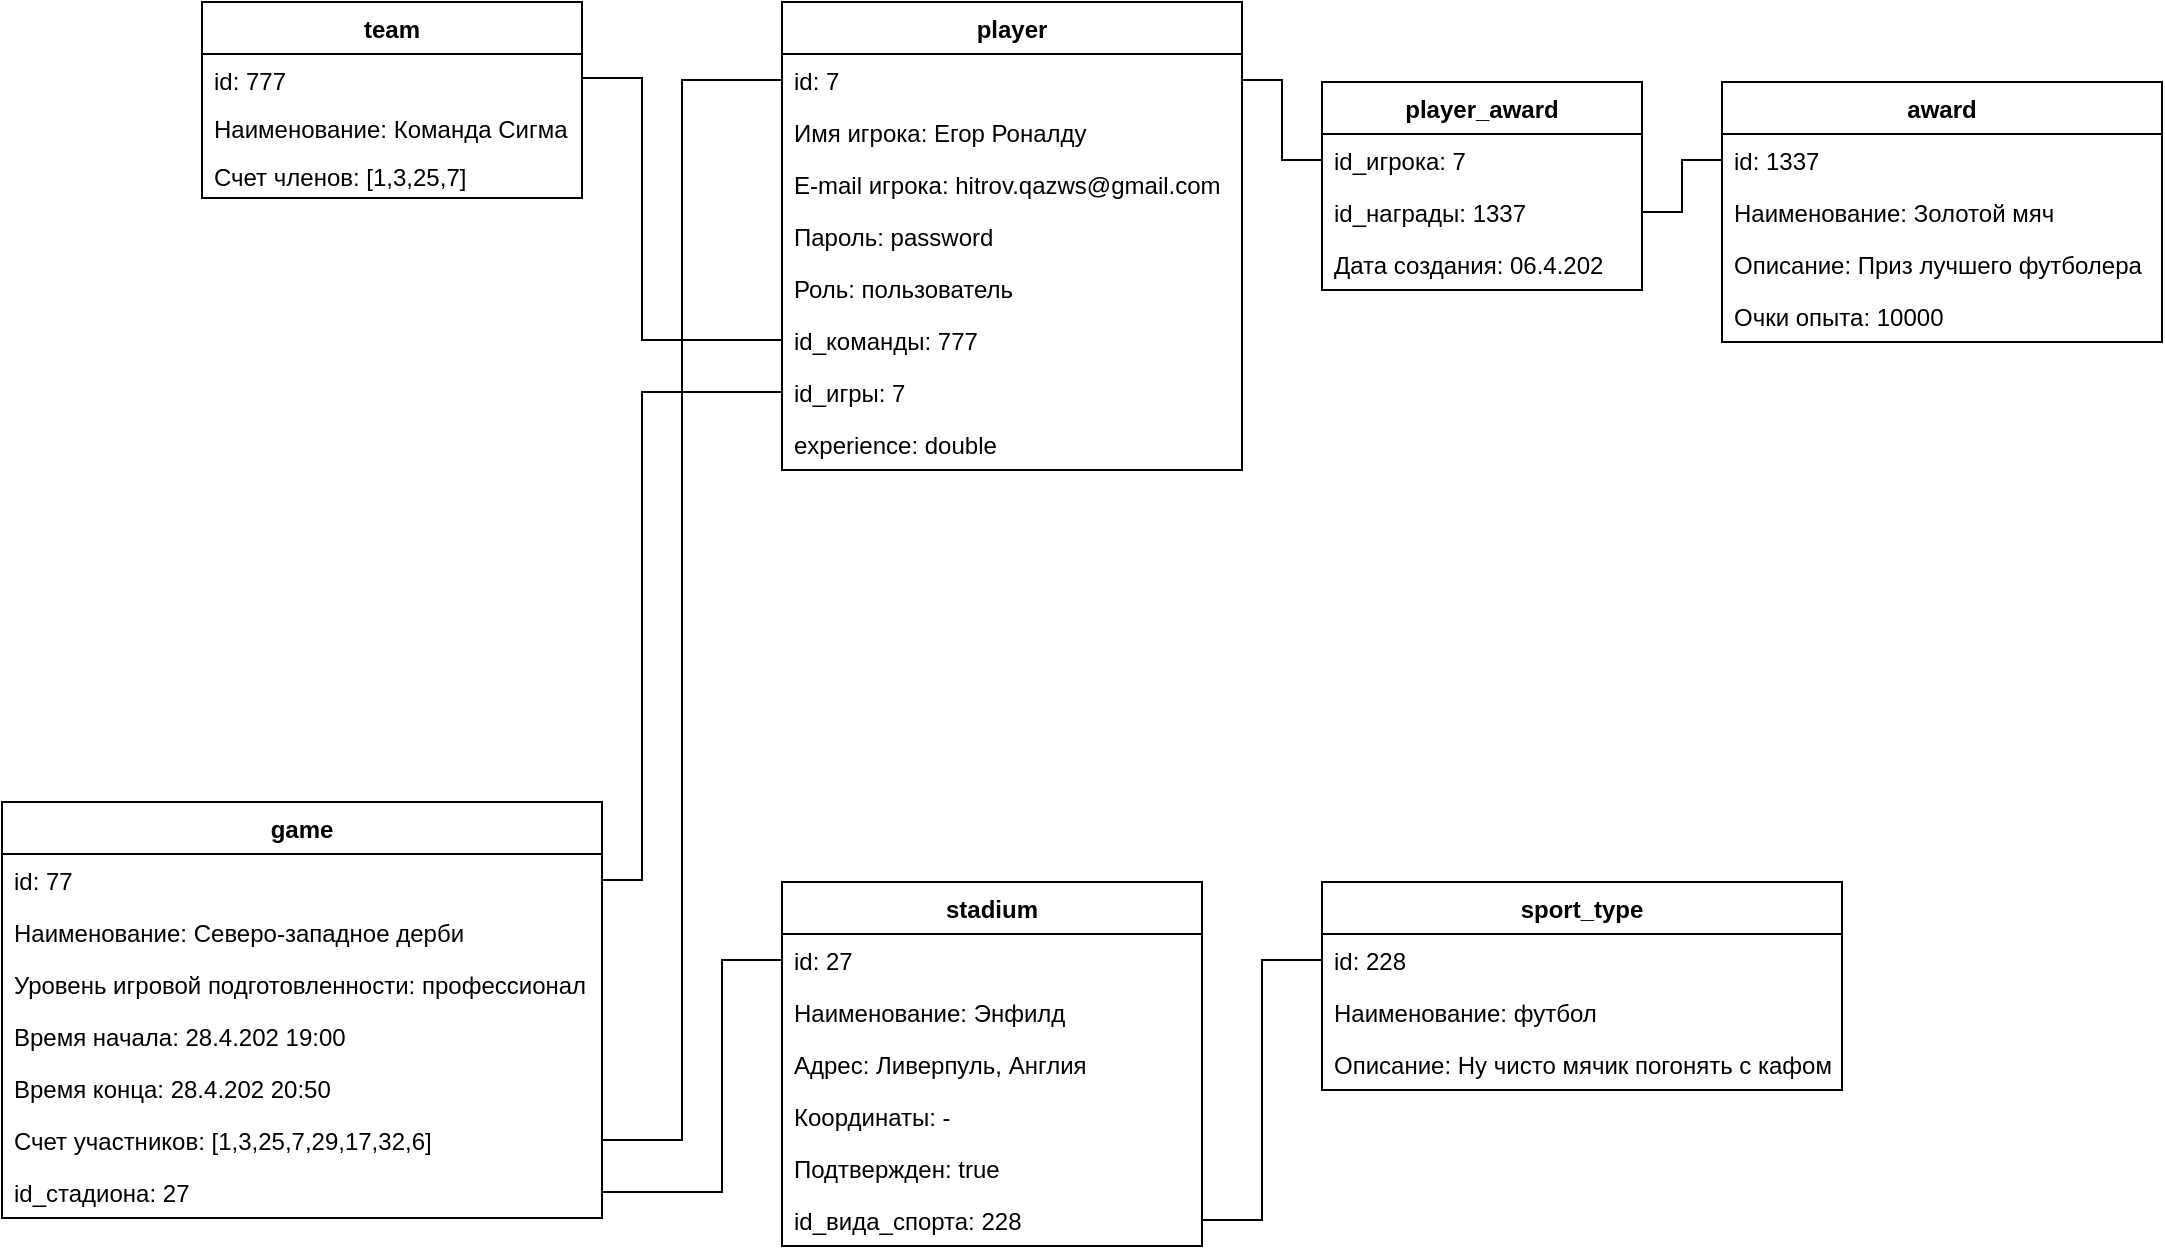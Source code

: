 <mxfile version="16.0.2" type="device"><diagram id="tv_nKYTSOmXBUH3zBbuu" name="Страница 1"><mxGraphModel dx="1160" dy="911" grid="0" gridSize="10" guides="1" tooltips="1" connect="1" arrows="1" fold="1" page="1" pageScale="1" pageWidth="1100" pageHeight="850" math="0" shadow="0"><root><mxCell id="0"/><mxCell id="1" parent="0"/><mxCell id="_urTtgGvDca7iRcME1x1-9" value="player" style="swimlane;fontStyle=1;align=center;verticalAlign=top;childLayout=stackLayout;horizontal=1;startSize=26;horizontalStack=0;resizeParent=1;resizeParentMax=0;resizeLast=0;collapsible=1;marginBottom=0;" parent="1" vertex="1"><mxGeometry x="400" y="50" width="230" height="234" as="geometry"/></mxCell><mxCell id="_urTtgGvDca7iRcME1x1-10" value="id: 7" style="text;strokeColor=none;fillColor=none;align=left;verticalAlign=top;spacingLeft=4;spacingRight=4;overflow=hidden;rotatable=0;points=[[0,0.5],[1,0.5]];portConstraint=eastwest;" parent="_urTtgGvDca7iRcME1x1-9" vertex="1"><mxGeometry y="26" width="230" height="26" as="geometry"/></mxCell><mxCell id="_urTtgGvDca7iRcME1x1-12" value="Имя игрока: Егор Роналду" style="text;strokeColor=none;fillColor=none;align=left;verticalAlign=top;spacingLeft=4;spacingRight=4;overflow=hidden;rotatable=0;points=[[0,0.5],[1,0.5]];portConstraint=eastwest;" parent="_urTtgGvDca7iRcME1x1-9" vertex="1"><mxGeometry y="52" width="230" height="26" as="geometry"/></mxCell><mxCell id="_urTtgGvDca7iRcME1x1-43" value="E-mail игрока: hitrov.qazws@gmail.com" style="text;strokeColor=none;fillColor=none;align=left;verticalAlign=top;spacingLeft=4;spacingRight=4;overflow=hidden;rotatable=0;points=[[0,0.5],[1,0.5]];portConstraint=eastwest;" parent="_urTtgGvDca7iRcME1x1-9" vertex="1"><mxGeometry y="78" width="230" height="26" as="geometry"/></mxCell><mxCell id="_urTtgGvDca7iRcME1x1-44" value="Пароль: password" style="text;strokeColor=none;fillColor=none;align=left;verticalAlign=top;spacingLeft=4;spacingRight=4;overflow=hidden;rotatable=0;points=[[0,0.5],[1,0.5]];portConstraint=eastwest;" parent="_urTtgGvDca7iRcME1x1-9" vertex="1"><mxGeometry y="104" width="230" height="26" as="geometry"/></mxCell><mxCell id="_urTtgGvDca7iRcME1x1-45" value="Роль: пользователь" style="text;strokeColor=none;fillColor=none;align=left;verticalAlign=top;spacingLeft=4;spacingRight=4;overflow=hidden;rotatable=0;points=[[0,0.5],[1,0.5]];portConstraint=eastwest;" parent="_urTtgGvDca7iRcME1x1-9" vertex="1"><mxGeometry y="130" width="230" height="26" as="geometry"/></mxCell><mxCell id="_urTtgGvDca7iRcME1x1-46" value="id_команды: 777" style="text;strokeColor=none;fillColor=none;align=left;verticalAlign=top;spacingLeft=4;spacingRight=4;overflow=hidden;rotatable=0;points=[[0,0.5],[1,0.5]];portConstraint=eastwest;" parent="_urTtgGvDca7iRcME1x1-9" vertex="1"><mxGeometry y="156" width="230" height="26" as="geometry"/></mxCell><mxCell id="0jzDHgcuqHG29r2jUEvq-44" value="id_игры: 7" style="text;strokeColor=none;fillColor=none;align=left;verticalAlign=top;spacingLeft=4;spacingRight=4;overflow=hidden;rotatable=0;points=[[0,0.5],[1,0.5]];portConstraint=eastwest;" vertex="1" parent="_urTtgGvDca7iRcME1x1-9"><mxGeometry y="182" width="230" height="26" as="geometry"/></mxCell><mxCell id="_urTtgGvDca7iRcME1x1-48" value="experience: double" style="text;strokeColor=none;fillColor=none;align=left;verticalAlign=top;spacingLeft=4;spacingRight=4;overflow=hidden;rotatable=0;points=[[0,0.5],[1,0.5]];portConstraint=eastwest;" parent="_urTtgGvDca7iRcME1x1-9" vertex="1"><mxGeometry y="208" width="230" height="26" as="geometry"/></mxCell><mxCell id="_urTtgGvDca7iRcME1x1-13" value="award" style="swimlane;fontStyle=1;align=center;verticalAlign=top;childLayout=stackLayout;horizontal=1;startSize=26;horizontalStack=0;resizeParent=1;resizeParentMax=0;resizeLast=0;collapsible=1;marginBottom=0;" parent="1" vertex="1"><mxGeometry x="870" y="90" width="220" height="130" as="geometry"/></mxCell><mxCell id="_urTtgGvDca7iRcME1x1-14" value="id: 1337" style="text;strokeColor=none;fillColor=none;align=left;verticalAlign=top;spacingLeft=4;spacingRight=4;overflow=hidden;rotatable=0;points=[[0,0.5],[1,0.5]];portConstraint=eastwest;" parent="_urTtgGvDca7iRcME1x1-13" vertex="1"><mxGeometry y="26" width="220" height="26" as="geometry"/></mxCell><mxCell id="0jzDHgcuqHG29r2jUEvq-15" value="Наименование: Золотой мяч" style="text;strokeColor=none;fillColor=none;align=left;verticalAlign=top;spacingLeft=4;spacingRight=4;overflow=hidden;rotatable=0;points=[[0,0.5],[1,0.5]];portConstraint=eastwest;" vertex="1" parent="_urTtgGvDca7iRcME1x1-13"><mxGeometry y="52" width="220" height="26" as="geometry"/></mxCell><mxCell id="0jzDHgcuqHG29r2jUEvq-16" value="Описание: Приз лучшего футболера" style="text;strokeColor=none;fillColor=none;align=left;verticalAlign=top;spacingLeft=4;spacingRight=4;overflow=hidden;rotatable=0;points=[[0,0.5],[1,0.5]];portConstraint=eastwest;" vertex="1" parent="_urTtgGvDca7iRcME1x1-13"><mxGeometry y="78" width="220" height="26" as="geometry"/></mxCell><mxCell id="0jzDHgcuqHG29r2jUEvq-17" value="Очки опыта: 10000" style="text;strokeColor=none;fillColor=none;align=left;verticalAlign=top;spacingLeft=4;spacingRight=4;overflow=hidden;rotatable=0;points=[[0,0.5],[1,0.5]];portConstraint=eastwest;" vertex="1" parent="_urTtgGvDca7iRcME1x1-13"><mxGeometry y="104" width="220" height="26" as="geometry"/></mxCell><mxCell id="_urTtgGvDca7iRcME1x1-17" value="team" style="swimlane;fontStyle=1;align=center;verticalAlign=top;childLayout=stackLayout;horizontal=1;startSize=26;horizontalStack=0;resizeParent=1;resizeParentMax=0;resizeLast=0;collapsible=1;marginBottom=0;" parent="1" vertex="1"><mxGeometry x="110" y="50" width="190" height="98" as="geometry"/></mxCell><mxCell id="_urTtgGvDca7iRcME1x1-18" value="id: 777" style="text;strokeColor=none;fillColor=none;align=left;verticalAlign=top;spacingLeft=4;spacingRight=4;overflow=hidden;rotatable=0;points=[[0,0.5],[1,0.5]];portConstraint=eastwest;" parent="_urTtgGvDca7iRcME1x1-17" vertex="1"><mxGeometry y="26" width="190" height="24" as="geometry"/></mxCell><mxCell id="_urTtgGvDca7iRcME1x1-38" value="Наименование: Команда Сигма" style="text;strokeColor=none;fillColor=none;align=left;verticalAlign=top;spacingLeft=4;spacingRight=4;overflow=hidden;rotatable=0;points=[[0,0.5],[1,0.5]];portConstraint=eastwest;" parent="_urTtgGvDca7iRcME1x1-17" vertex="1"><mxGeometry y="50" width="190" height="24" as="geometry"/></mxCell><mxCell id="_urTtgGvDca7iRcME1x1-39" value="Счет членов: [1,3,25,7]" style="text;strokeColor=none;fillColor=none;align=left;verticalAlign=top;spacingLeft=4;spacingRight=4;overflow=hidden;rotatable=0;points=[[0,0.5],[1,0.5]];portConstraint=eastwest;" parent="_urTtgGvDca7iRcME1x1-17" vertex="1"><mxGeometry y="74" width="190" height="24" as="geometry"/></mxCell><mxCell id="_urTtgGvDca7iRcME1x1-21" value="stadium" style="swimlane;fontStyle=1;align=center;verticalAlign=top;childLayout=stackLayout;horizontal=1;startSize=26;horizontalStack=0;resizeParent=1;resizeParentMax=0;resizeLast=0;collapsible=1;marginBottom=0;" parent="1" vertex="1"><mxGeometry x="400" y="490" width="210" height="182" as="geometry"/></mxCell><mxCell id="_urTtgGvDca7iRcME1x1-22" value="id: 27" style="text;strokeColor=none;fillColor=none;align=left;verticalAlign=top;spacingLeft=4;spacingRight=4;overflow=hidden;rotatable=0;points=[[0,0.5],[1,0.5]];portConstraint=eastwest;" parent="_urTtgGvDca7iRcME1x1-21" vertex="1"><mxGeometry y="26" width="210" height="26" as="geometry"/></mxCell><mxCell id="0jzDHgcuqHG29r2jUEvq-19" value="Наименование: Энфилд" style="text;strokeColor=none;fillColor=none;align=left;verticalAlign=top;spacingLeft=4;spacingRight=4;overflow=hidden;rotatable=0;points=[[0,0.5],[1,0.5]];portConstraint=eastwest;" vertex="1" parent="_urTtgGvDca7iRcME1x1-21"><mxGeometry y="52" width="210" height="26" as="geometry"/></mxCell><mxCell id="0jzDHgcuqHG29r2jUEvq-20" value="Адрес: Ливерпуль, Англия" style="text;strokeColor=none;fillColor=none;align=left;verticalAlign=top;spacingLeft=4;spacingRight=4;overflow=hidden;rotatable=0;points=[[0,0.5],[1,0.5]];portConstraint=eastwest;" vertex="1" parent="_urTtgGvDca7iRcME1x1-21"><mxGeometry y="78" width="210" height="26" as="geometry"/></mxCell><mxCell id="0jzDHgcuqHG29r2jUEvq-21" value="Координаты: -" style="text;strokeColor=none;fillColor=none;align=left;verticalAlign=top;spacingLeft=4;spacingRight=4;overflow=hidden;rotatable=0;points=[[0,0.5],[1,0.5]];portConstraint=eastwest;" vertex="1" parent="_urTtgGvDca7iRcME1x1-21"><mxGeometry y="104" width="210" height="26" as="geometry"/></mxCell><mxCell id="0jzDHgcuqHG29r2jUEvq-22" value="Подтвержден: true" style="text;strokeColor=none;fillColor=none;align=left;verticalAlign=top;spacingLeft=4;spacingRight=4;overflow=hidden;rotatable=0;points=[[0,0.5],[1,0.5]];portConstraint=eastwest;" vertex="1" parent="_urTtgGvDca7iRcME1x1-21"><mxGeometry y="130" width="210" height="26" as="geometry"/></mxCell><mxCell id="0jzDHgcuqHG29r2jUEvq-23" value="id_вида_спорта: 228" style="text;strokeColor=none;fillColor=none;align=left;verticalAlign=top;spacingLeft=4;spacingRight=4;overflow=hidden;rotatable=0;points=[[0,0.5],[1,0.5]];portConstraint=eastwest;" vertex="1" parent="_urTtgGvDca7iRcME1x1-21"><mxGeometry y="156" width="210" height="26" as="geometry"/></mxCell><mxCell id="_urTtgGvDca7iRcME1x1-25" value="player_award" style="swimlane;fontStyle=1;align=center;verticalAlign=top;childLayout=stackLayout;horizontal=1;startSize=26;horizontalStack=0;resizeParent=1;resizeParentMax=0;resizeLast=0;collapsible=1;marginBottom=0;" parent="1" vertex="1"><mxGeometry x="670" y="90" width="160" height="104" as="geometry"/></mxCell><mxCell id="_urTtgGvDca7iRcME1x1-26" value="id_игрока: 7" style="text;strokeColor=none;fillColor=none;align=left;verticalAlign=top;spacingLeft=4;spacingRight=4;overflow=hidden;rotatable=0;points=[[0,0.5],[1,0.5]];portConstraint=eastwest;" parent="_urTtgGvDca7iRcME1x1-25" vertex="1"><mxGeometry y="26" width="160" height="26" as="geometry"/></mxCell><mxCell id="0jzDHgcuqHG29r2jUEvq-9" value="id_награды: 1337" style="text;strokeColor=none;fillColor=none;align=left;verticalAlign=top;spacingLeft=4;spacingRight=4;overflow=hidden;rotatable=0;points=[[0,0.5],[1,0.5]];portConstraint=eastwest;" vertex="1" parent="_urTtgGvDca7iRcME1x1-25"><mxGeometry y="52" width="160" height="26" as="geometry"/></mxCell><mxCell id="0jzDHgcuqHG29r2jUEvq-10" value="Дата создания: 06.4.202" style="text;strokeColor=none;fillColor=none;align=left;verticalAlign=top;spacingLeft=4;spacingRight=4;overflow=hidden;rotatable=0;points=[[0,0.5],[1,0.5]];portConstraint=eastwest;" vertex="1" parent="_urTtgGvDca7iRcME1x1-25"><mxGeometry y="78" width="160" height="26" as="geometry"/></mxCell><mxCell id="_urTtgGvDca7iRcME1x1-33" value="sport_type" style="swimlane;fontStyle=1;align=center;verticalAlign=top;childLayout=stackLayout;horizontal=1;startSize=26;horizontalStack=0;resizeParent=1;resizeParentMax=0;resizeLast=0;collapsible=1;marginBottom=0;" parent="1" vertex="1"><mxGeometry x="670" y="490" width="260" height="104" as="geometry"/></mxCell><mxCell id="_urTtgGvDca7iRcME1x1-34" value="id: 228" style="text;strokeColor=none;fillColor=none;align=left;verticalAlign=top;spacingLeft=4;spacingRight=4;overflow=hidden;rotatable=0;points=[[0,0.5],[1,0.5]];portConstraint=eastwest;" parent="_urTtgGvDca7iRcME1x1-33" vertex="1"><mxGeometry y="26" width="260" height="26" as="geometry"/></mxCell><mxCell id="0jzDHgcuqHG29r2jUEvq-27" value="Наименование: футбол" style="text;strokeColor=none;fillColor=none;align=left;verticalAlign=top;spacingLeft=4;spacingRight=4;overflow=hidden;rotatable=0;points=[[0,0.5],[1,0.5]];portConstraint=eastwest;" vertex="1" parent="_urTtgGvDca7iRcME1x1-33"><mxGeometry y="52" width="260" height="26" as="geometry"/></mxCell><mxCell id="0jzDHgcuqHG29r2jUEvq-28" value="Описание: Ну чисто мячик погонять с кафом" style="text;strokeColor=none;fillColor=none;align=left;verticalAlign=top;spacingLeft=4;spacingRight=4;overflow=hidden;rotatable=0;points=[[0,0.5],[1,0.5]];portConstraint=eastwest;" vertex="1" parent="_urTtgGvDca7iRcME1x1-33"><mxGeometry y="78" width="260" height="26" as="geometry"/></mxCell><mxCell id="_urTtgGvDca7iRcME1x1-52" value="game" style="swimlane;fontStyle=1;align=center;verticalAlign=top;childLayout=stackLayout;horizontal=1;startSize=26;horizontalStack=0;resizeParent=1;resizeParentMax=0;resizeLast=0;collapsible=1;marginBottom=0;" parent="1" vertex="1"><mxGeometry x="10" y="450" width="300" height="208" as="geometry"/></mxCell><mxCell id="_urTtgGvDca7iRcME1x1-53" value="id: 77" style="text;strokeColor=none;fillColor=none;align=left;verticalAlign=top;spacingLeft=4;spacingRight=4;overflow=hidden;rotatable=0;points=[[0,0.5],[1,0.5]];portConstraint=eastwest;" parent="_urTtgGvDca7iRcME1x1-52" vertex="1"><mxGeometry y="26" width="300" height="26" as="geometry"/></mxCell><mxCell id="_urTtgGvDca7iRcME1x1-54" value="Наименование: Северо-западное дерби" style="text;strokeColor=none;fillColor=none;align=left;verticalAlign=top;spacingLeft=4;spacingRight=4;overflow=hidden;rotatable=0;points=[[0,0.5],[1,0.5]];portConstraint=eastwest;" parent="_urTtgGvDca7iRcME1x1-52" vertex="1"><mxGeometry y="52" width="300" height="26" as="geometry"/></mxCell><mxCell id="_urTtgGvDca7iRcME1x1-55" value="Уровень игровой подготовленности: профессионал" style="text;strokeColor=none;fillColor=none;align=left;verticalAlign=top;spacingLeft=4;spacingRight=4;overflow=hidden;rotatable=0;points=[[0,0.5],[1,0.5]];portConstraint=eastwest;" parent="_urTtgGvDca7iRcME1x1-52" vertex="1"><mxGeometry y="78" width="300" height="26" as="geometry"/></mxCell><mxCell id="_urTtgGvDca7iRcME1x1-56" value="Время начала: 28.4.202 19:00" style="text;strokeColor=none;fillColor=none;align=left;verticalAlign=top;spacingLeft=4;spacingRight=4;overflow=hidden;rotatable=0;points=[[0,0.5],[1,0.5]];portConstraint=eastwest;" parent="_urTtgGvDca7iRcME1x1-52" vertex="1"><mxGeometry y="104" width="300" height="26" as="geometry"/></mxCell><mxCell id="_urTtgGvDca7iRcME1x1-57" value="Время конца: 28.4.202 20:50" style="text;strokeColor=none;fillColor=none;align=left;verticalAlign=top;spacingLeft=4;spacingRight=4;overflow=hidden;rotatable=0;points=[[0,0.5],[1,0.5]];portConstraint=eastwest;" parent="_urTtgGvDca7iRcME1x1-52" vertex="1"><mxGeometry y="130" width="300" height="26" as="geometry"/></mxCell><mxCell id="_urTtgGvDca7iRcME1x1-58" value="Счет участников: [1,3,25,7,29,17,32,6]" style="text;strokeColor=none;fillColor=none;align=left;verticalAlign=top;spacingLeft=4;spacingRight=4;overflow=hidden;rotatable=0;points=[[0,0.5],[1,0.5]];portConstraint=eastwest;" parent="_urTtgGvDca7iRcME1x1-52" vertex="1"><mxGeometry y="156" width="300" height="26" as="geometry"/></mxCell><mxCell id="_urTtgGvDca7iRcME1x1-59" value="id_стадиона: 27" style="text;strokeColor=none;fillColor=none;align=left;verticalAlign=top;spacingLeft=4;spacingRight=4;overflow=hidden;rotatable=0;points=[[0,0.5],[1,0.5]];portConstraint=eastwest;" parent="_urTtgGvDca7iRcME1x1-52" vertex="1"><mxGeometry y="182" width="300" height="26" as="geometry"/></mxCell><mxCell id="0jzDHgcuqHG29r2jUEvq-38" value="" style="endArrow=none;html=1;rounded=0;exitX=1;exitY=0.5;exitDx=0;exitDy=0;entryX=0;entryY=0.5;entryDx=0;entryDy=0;" edge="1" parent="1" source="_urTtgGvDca7iRcME1x1-18" target="_urTtgGvDca7iRcME1x1-46"><mxGeometry width="50" height="50" relative="1" as="geometry"><mxPoint x="518" y="443" as="sourcePoint"/><mxPoint x="345" y="41" as="targetPoint"/><Array as="points"><mxPoint x="330" y="88"/><mxPoint x="330" y="219"/></Array></mxGeometry></mxCell><mxCell id="0jzDHgcuqHG29r2jUEvq-39" value="" style="endArrow=none;html=1;rounded=0;exitX=1;exitY=0.5;exitDx=0;exitDy=0;entryX=0;entryY=0.5;entryDx=0;entryDy=0;" edge="1" parent="1" source="_urTtgGvDca7iRcME1x1-58" target="_urTtgGvDca7iRcME1x1-10"><mxGeometry width="50" height="50" relative="1" as="geometry"><mxPoint x="518" y="443" as="sourcePoint"/><mxPoint x="568" y="393" as="targetPoint"/><Array as="points"><mxPoint x="350" y="619"/><mxPoint x="350" y="89"/></Array></mxGeometry></mxCell><mxCell id="0jzDHgcuqHG29r2jUEvq-40" value="" style="endArrow=none;html=1;rounded=0;exitX=1;exitY=0.5;exitDx=0;exitDy=0;entryX=0;entryY=0.5;entryDx=0;entryDy=0;" edge="1" parent="1" source="_urTtgGvDca7iRcME1x1-59" target="_urTtgGvDca7iRcME1x1-22"><mxGeometry width="50" height="50" relative="1" as="geometry"><mxPoint x="518" y="443" as="sourcePoint"/><mxPoint x="568" y="393" as="targetPoint"/><Array as="points"><mxPoint x="370" y="645"/><mxPoint x="370" y="529"/></Array></mxGeometry></mxCell><mxCell id="0jzDHgcuqHG29r2jUEvq-41" value="" style="endArrow=none;html=1;rounded=0;entryX=1;entryY=0.5;entryDx=0;entryDy=0;exitX=0;exitY=0.5;exitDx=0;exitDy=0;" edge="1" parent="1" source="_urTtgGvDca7iRcME1x1-34" target="0jzDHgcuqHG29r2jUEvq-23"><mxGeometry width="50" height="50" relative="1" as="geometry"><mxPoint x="518" y="443" as="sourcePoint"/><mxPoint x="568" y="393" as="targetPoint"/><Array as="points"><mxPoint x="640" y="529"/><mxPoint x="640" y="659"/></Array></mxGeometry></mxCell><mxCell id="0jzDHgcuqHG29r2jUEvq-42" value="" style="endArrow=none;html=1;rounded=0;entryX=1;entryY=0.5;entryDx=0;entryDy=0;exitX=0;exitY=0.5;exitDx=0;exitDy=0;" edge="1" parent="1" source="_urTtgGvDca7iRcME1x1-26" target="_urTtgGvDca7iRcME1x1-10"><mxGeometry width="50" height="50" relative="1" as="geometry"><mxPoint x="518" y="443" as="sourcePoint"/><mxPoint x="568" y="393" as="targetPoint"/><Array as="points"><mxPoint x="650" y="129"/><mxPoint x="650" y="89"/></Array></mxGeometry></mxCell><mxCell id="0jzDHgcuqHG29r2jUEvq-43" value="" style="endArrow=none;html=1;rounded=0;exitX=0;exitY=0.5;exitDx=0;exitDy=0;entryX=1;entryY=0.5;entryDx=0;entryDy=0;" edge="1" parent="1" source="_urTtgGvDca7iRcME1x1-14" target="0jzDHgcuqHG29r2jUEvq-9"><mxGeometry width="50" height="50" relative="1" as="geometry"><mxPoint x="518" y="443" as="sourcePoint"/><mxPoint x="910" y="285" as="targetPoint"/><Array as="points"><mxPoint x="850" y="129"/><mxPoint x="850" y="155"/></Array></mxGeometry></mxCell><mxCell id="0jzDHgcuqHG29r2jUEvq-45" value="" style="endArrow=none;html=1;rounded=0;exitX=1;exitY=0.5;exitDx=0;exitDy=0;entryX=0;entryY=0.5;entryDx=0;entryDy=0;" edge="1" parent="1" source="_urTtgGvDca7iRcME1x1-53" target="0jzDHgcuqHG29r2jUEvq-44"><mxGeometry width="50" height="50" relative="1" as="geometry"><mxPoint x="520" y="440" as="sourcePoint"/><mxPoint x="380" y="340" as="targetPoint"/><Array as="points"><mxPoint x="330" y="489"/><mxPoint x="330" y="245"/></Array></mxGeometry></mxCell></root></mxGraphModel></diagram></mxfile>